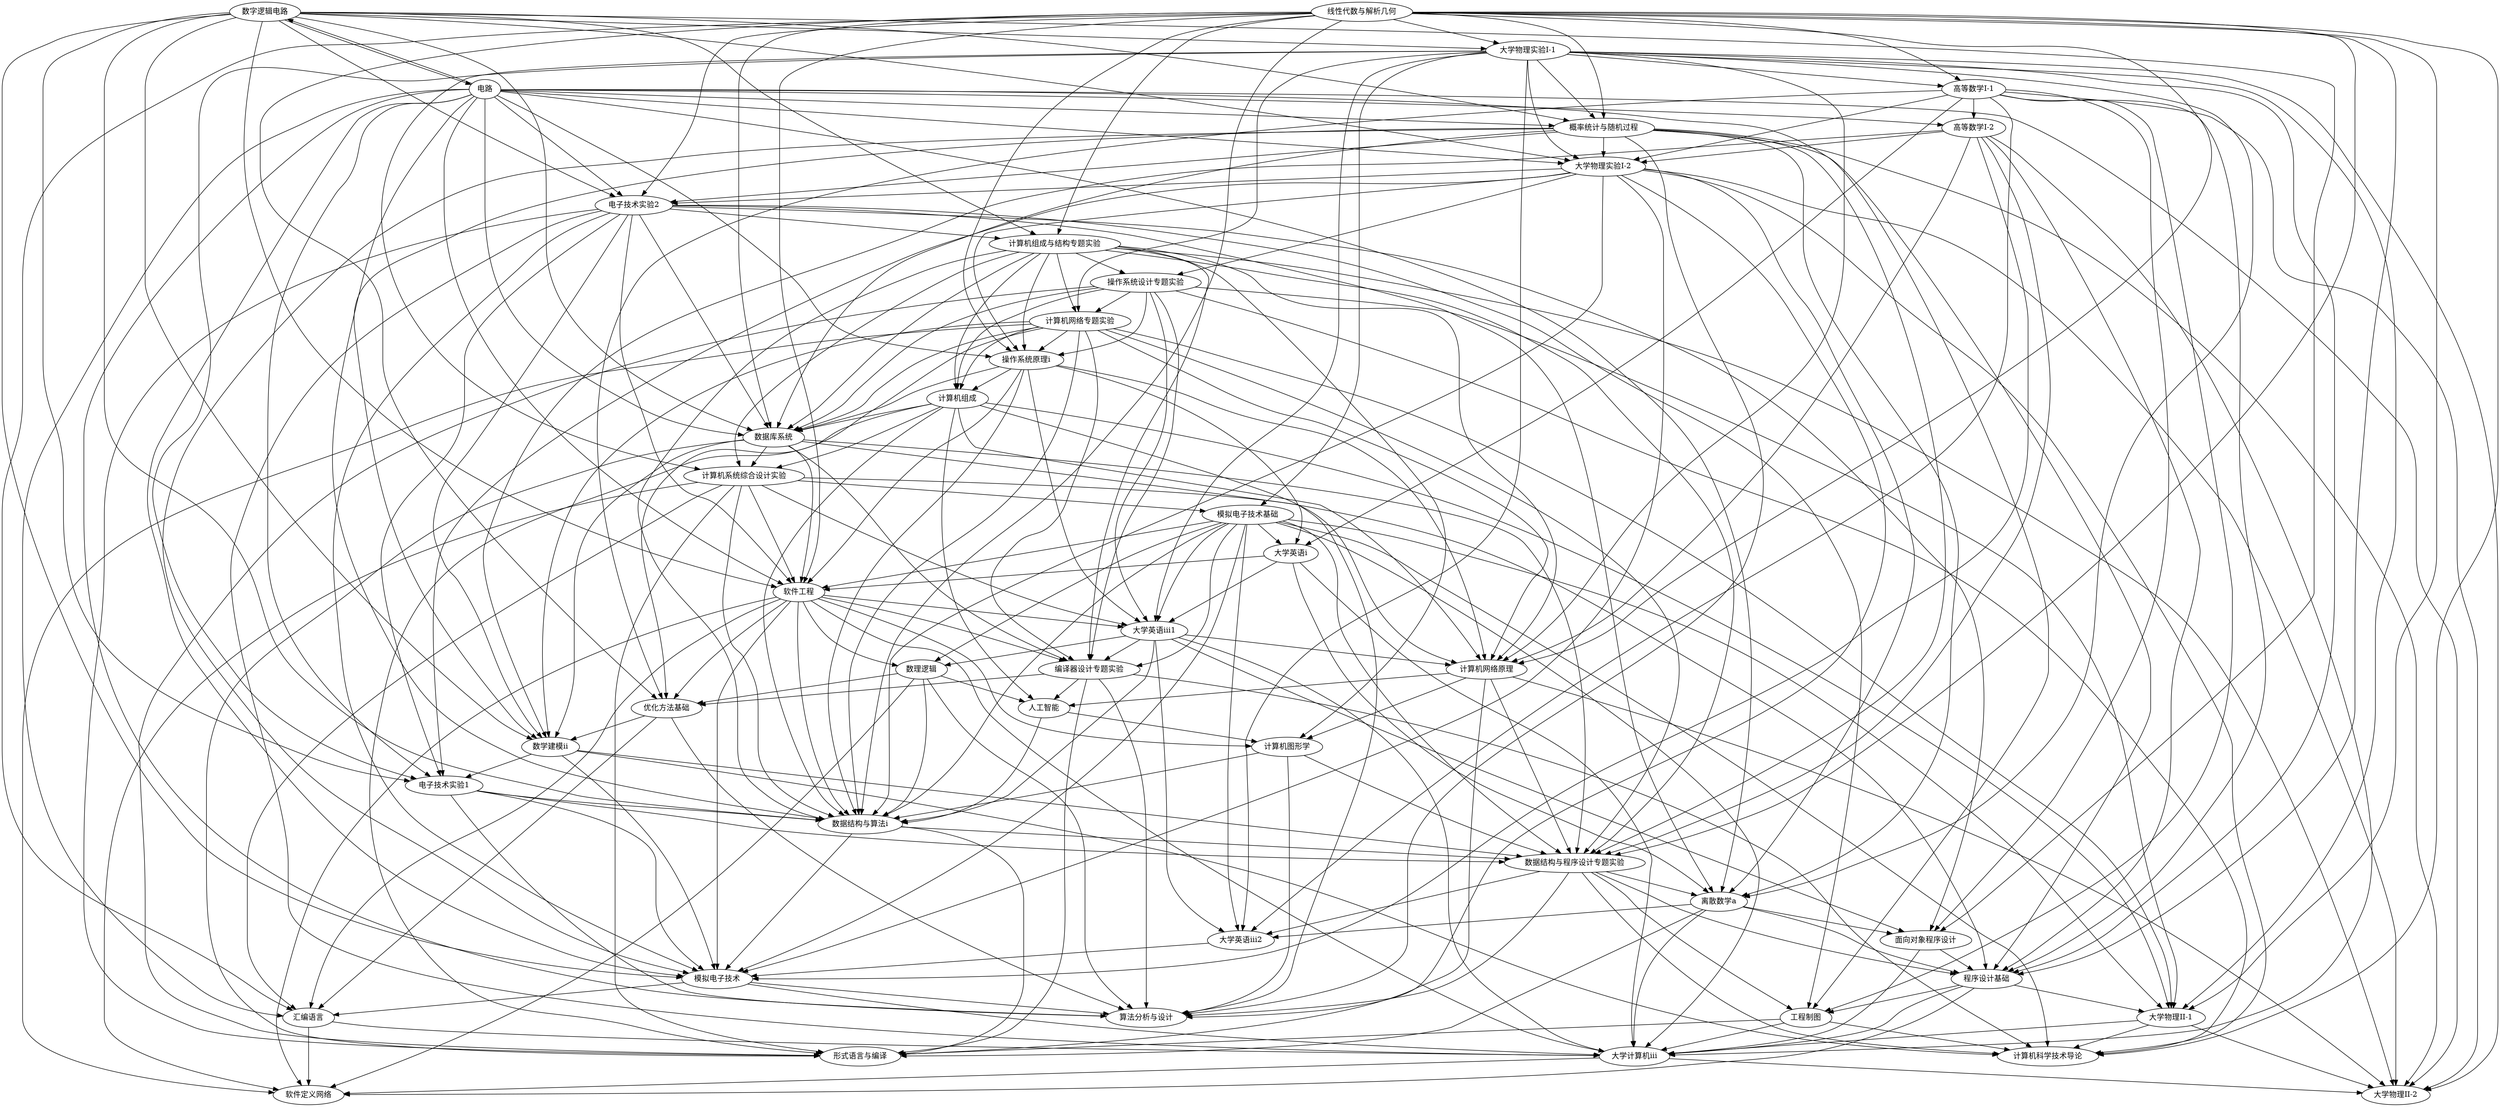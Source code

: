 strict digraph "" {
	人工智能 -> 数据结构与算法i	[weight=1];
	人工智能 -> 计算机图形学	[weight=1];
	优化方法基础 -> 数学建模ii	[weight=1];
	优化方法基础 -> 汇编语言	[weight=1];
	优化方法基础 -> 算法分析与设计	[weight=1];
	"大学物理II-1" -> "大学物理II-2"	[weight=1];
	"大学物理II-1" -> 大学计算机iii	[weight=1];
	"大学物理II-1" -> 计算机科学技术导论	[weight=1];
	"大学物理实验I-1" -> "大学物理II-1"	[weight=1];
	"大学物理实验I-1" -> "大学物理II-2"	[weight=1];
	"大学物理实验I-1" -> "大学物理实验I-2"	[weight=1];
	"大学物理实验I-1" -> 大学英语iii1	[weight=1];
	"大学物理实验I-1" -> 大学英语iii2	[weight=1];
	"大学物理实验I-1" -> 概率统计与随机过程	[weight=1];
	"大学物理实验I-1" -> 模拟电子技术基础	[weight=1];
	"大学物理实验I-1" -> 电子技术实验1	[weight=1];
	"大学物理实验I-1" -> 离散数学a	[weight=1];
	"大学物理实验I-1" -> 程序设计基础	[weight=1];
	"大学物理实验I-1" -> 计算机系统综合设计实验	[weight=1];
	"大学物理实验I-1" -> 计算机网络专题实验	[weight=1];
	"大学物理实验I-1" -> 计算机网络原理	[weight=1];
	"大学物理实验I-1" -> "高等数学I-1"	[weight=1];
	"大学物理实验I-2" -> "大学物理II-2"	[weight=1];
	"大学物理实验I-2" -> 操作系统原理i	[weight=1];
	"大学物理实验I-2" -> 操作系统设计专题实验	[weight=1];
	"大学物理实验I-2" -> 数据结构与算法i	[weight=1];
	"大学物理实验I-2" -> 模拟电子技术	[weight=1];
	"大学物理实验I-2" -> 电子技术实验1	[weight=1];
	"大学物理实验I-2" -> 电子技术实验2	[weight=1];
	"大学物理实验I-2" -> 离散数学a	[weight=1];
	"大学物理实验I-2" -> 算法分析与设计	[weight=1];
	"大学物理实验I-2" -> 计算机科学技术导论	[weight=1];
	大学英语i -> 大学英语iii1	[weight=1];
	大学英语i -> 大学计算机iii	[weight=1];
	大学英语i -> 离散数学a	[weight=1];
	大学英语i -> 软件工程	[weight=1];
	大学英语iii1 -> 大学英语iii2	[weight=1];
	大学英语iii1 -> 大学计算机iii	[weight=1];
	大学英语iii1 -> 数据结构与算法i	[weight=1];
	大学英语iii1 -> 数理逻辑	[weight=1];
	大学英语iii1 -> 编译器设计专题实验	[weight=1];
	大学英语iii1 -> 计算机网络原理	[weight=1];
	大学英语iii1 -> 面向对象程序设计	[weight=1];
	大学英语iii2 -> 模拟电子技术	[weight=1];
	大学计算机iii -> "大学物理II-2"	[weight=1];
	大学计算机iii -> 软件定义网络	[weight=1];
	工程制图 -> 大学计算机iii	[weight=1];
	工程制图 -> 形式语言与编译	[weight=1];
	工程制图 -> 计算机科学技术导论	[weight=1];
	操作系统原理i -> 大学英语i	[weight=1];
	操作系统原理i -> 大学英语iii1	[weight=1];
	操作系统原理i -> 数据库系统	[weight=1];
	操作系统原理i -> 数据结构与算法i	[weight=1];
	操作系统原理i -> 计算机组成	[weight=1];
	操作系统原理i -> 计算机网络原理	[weight=1];
	操作系统原理i -> 软件工程	[weight=1];
	操作系统设计专题实验 -> "大学物理II-1"	[weight=1];
	操作系统设计专题实验 -> 大学英语iii1	[weight=1];
	操作系统设计专题实验 -> 形式语言与编译	[weight=1];
	操作系统设计专题实验 -> 操作系统原理i	[weight=1];
	操作系统设计专题实验 -> 数据库系统	[weight=1];
	操作系统设计专题实验 -> 编译器设计专题实验	[weight=1];
	操作系统设计专题实验 -> 计算机科学技术导论	[weight=1];
	操作系统设计专题实验 -> 计算机组成	[weight=1];
	操作系统设计专题实验 -> 计算机网络专题实验	[weight=1];
	数字逻辑电路 -> "大学物理实验I-1"	[weight=1];
	数字逻辑电路 -> "大学物理实验I-2"	[weight=1];
	数字逻辑电路 -> 数学建模ii	[weight=1];
	数字逻辑电路 -> 数据库系统	[weight=1];
	数字逻辑电路 -> 数据结构与算法i	[weight=1];
	数字逻辑电路 -> 概率统计与随机过程	[weight=1];
	数字逻辑电路 -> 模拟电子技术	[weight=1];
	数字逻辑电路 -> 电子技术实验1	[weight=1];
	数字逻辑电路 -> 电子技术实验2	[weight=1];
	数字逻辑电路 -> 电路	[weight=1];
	数字逻辑电路 -> 计算机组成与结构专题实验	[weight=1];
	数字逻辑电路 -> 软件工程	[weight=1];
	数字逻辑电路 -> 面向对象程序设计	[weight=1];
	数学建模ii -> 数据结构与程序设计专题实验	[weight=1];
	数学建模ii -> 模拟电子技术	[weight=1];
	数学建模ii -> 电子技术实验1	[weight=1];
	数学建模ii -> 计算机科学技术导论	[weight=1];
	数据库系统 -> 形式语言与编译	[weight=1];
	数据库系统 -> 数学建模ii	[weight=1];
	数据库系统 -> 数据结构与程序设计专题实验	[weight=1];
	数据库系统 -> 编译器设计专题实验	[weight=1];
	数据库系统 -> 计算机系统综合设计实验	[weight=1];
	数据库系统 -> 计算机网络原理	[weight=1];
	数据库系统 -> 软件工程	[weight=1];
	数据结构与程序设计专题实验 -> 大学英语iii2	[weight=1];
	数据结构与程序设计专题实验 -> 工程制图	[weight=1];
	数据结构与程序设计专题实验 -> 离散数学a	[weight=1];
	数据结构与程序设计专题实验 -> 程序设计基础	[weight=1];
	数据结构与程序设计专题实验 -> 算法分析与设计	[weight=1];
	数据结构与程序设计专题实验 -> 计算机科学技术导论	[weight=1];
	数据结构与算法i -> 形式语言与编译	[weight=1];
	数据结构与算法i -> 数据结构与程序设计专题实验	[weight=1];
	数据结构与算法i -> 模拟电子技术	[weight=1];
	数理逻辑 -> 人工智能	[weight=1];
	数理逻辑 -> 优化方法基础	[weight=1];
	数理逻辑 -> 数据结构与算法i	[weight=1];
	数理逻辑 -> 算法分析与设计	[weight=1];
	数理逻辑 -> 软件定义网络	[weight=1];
	概率统计与随机过程 -> "大学物理II-2"	[weight=1];
	概率统计与随机过程 -> "大学物理实验I-2"	[weight=1];
	概率统计与随机过程 -> 数学建模ii	[weight=1];
	概率统计与随机过程 -> 数据库系统	[weight=1];
	概率统计与随机过程 -> 数据结构与程序设计专题实验	[weight=1];
	概率统计与随机过程 -> 模拟电子技术	[weight=1];
	概率统计与随机过程 -> 电子技术实验2	[weight=1];
	概率统计与随机过程 -> 离散数学a	[weight=1];
	概率统计与随机过程 -> 程序设计基础	[weight=1];
	概率统计与随机过程 -> 算法分析与设计	[weight=1];
	模拟电子技术 -> 大学计算机iii	[weight=1];
	模拟电子技术 -> 汇编语言	[weight=1];
	模拟电子技术 -> 算法分析与设计	[weight=1];
	模拟电子技术基础 -> "大学物理II-1"	[weight=1];
	模拟电子技术基础 -> 大学英语i	[weight=1];
	模拟电子技术基础 -> 大学英语iii1	[weight=1];
	模拟电子技术基础 -> 大学英语iii2	[weight=1];
	模拟电子技术基础 -> 大学计算机iii	[weight=1];
	模拟电子技术基础 -> 数据结构与程序设计专题实验	[weight=1];
	模拟电子技术基础 -> 数据结构与算法i	[weight=1];
	模拟电子技术基础 -> 数理逻辑	[weight=1];
	模拟电子技术基础 -> 模拟电子技术	[weight=1];
	模拟电子技术基础 -> 编译器设计专题实验	[weight=1];
	模拟电子技术基础 -> 计算机科学技术导论	[weight=1];
	模拟电子技术基础 -> 软件工程	[weight=1];
	汇编语言 -> 大学计算机iii	[weight=1];
	汇编语言 -> 软件定义网络	[weight=1];
	电子技术实验1 -> 数据结构与程序设计专题实验	[weight=1];
	电子技术实验1 -> 数据结构与算法i	[weight=1];
	电子技术实验1 -> 模拟电子技术	[weight=1];
	电子技术实验1 -> 算法分析与设计	[weight=1];
	电子技术实验2 -> 大学计算机iii	[weight=1];
	电子技术实验2 -> 工程制图	[weight=1];
	电子技术实验2 -> 形式语言与编译	[weight=1];
	电子技术实验2 -> 数学建模ii	[weight=1];
	电子技术实验2 -> 数据库系统	[weight=1];
	电子技术实验2 -> 模拟电子技术	[weight=1];
	电子技术实验2 -> 电子技术实验1	[weight=1];
	电子技术实验2 -> 离散数学a	[weight=1];
	电子技术实验2 -> 计算机组成与结构专题实验	[weight=1];
	电子技术实验2 -> 软件工程	[weight=1];
	电子技术实验2 -> 面向对象程序设计	[weight=1];
	电路 -> "大学物理II-2"	[weight=1];
	电路 -> "大学物理实验I-2"	[weight=1];
	电路 -> 工程制图	[weight=1];
	电路 -> 操作系统原理i	[weight=1];
	电路 -> 数字逻辑电路	[weight=1];
	电路 -> 数据库系统	[weight=1];
	电路 -> 数据结构与算法i	[weight=1];
	电路 -> 概率统计与随机过程	[weight=1];
	电路 -> 模拟电子技术	[weight=1];
	电路 -> 汇编语言	[weight=1];
	电路 -> 电子技术实验1	[weight=1];
	电路 -> 电子技术实验2	[weight=1];
	电路 -> 离散数学a	[weight=1];
	电路 -> 算法分析与设计	[weight=1];
	电路 -> 软件工程	[weight=1];
	电路 -> "高等数学I-2"	[weight=1];
	离散数学a -> 大学英语iii2	[weight=1];
	离散数学a -> 大学计算机iii	[weight=1];
	离散数学a -> 形式语言与编译	[weight=1];
	离散数学a -> 程序设计基础	[weight=1];
	离散数学a -> 面向对象程序设计	[weight=1];
	程序设计基础 -> "大学物理II-1"	[weight=1];
	程序设计基础 -> 大学计算机iii	[weight=1];
	程序设计基础 -> 工程制图	[weight=1];
	程序设计基础 -> 软件定义网络	[weight=1];
	线性代数与解析几何 -> 优化方法基础	[weight=1];
	线性代数与解析几何 -> "大学物理II-1"	[weight=1];
	线性代数与解析几何 -> "大学物理实验I-1"	[weight=1];
	线性代数与解析几何 -> 操作系统原理i	[weight=1];
	线性代数与解析几何 -> 数据库系统	[weight=1];
	线性代数与解析几何 -> 数据结构与程序设计专题实验	[weight=1];
	线性代数与解析几何 -> 数据结构与算法i	[weight=1];
	线性代数与解析几何 -> 概率统计与随机过程	[weight=1];
	线性代数与解析几何 -> 汇编语言	[weight=1];
	线性代数与解析几何 -> 电子技术实验2	[weight=1];
	线性代数与解析几何 -> 程序设计基础	[weight=1];
	线性代数与解析几何 -> 计算机科学技术导论	[weight=1];
	线性代数与解析几何 -> 计算机组成与结构专题实验	[weight=1];
	线性代数与解析几何 -> 计算机网络原理	[weight=1];
	线性代数与解析几何 -> 软件工程	[weight=1];
	线性代数与解析几何 -> "高等数学I-1"	[weight=1];
	编译器设计专题实验 -> 人工智能	[weight=1];
	编译器设计专题实验 -> 优化方法基础	[weight=1];
	编译器设计专题实验 -> 形式语言与编译	[weight=1];
	编译器设计专题实验 -> 算法分析与设计	[weight=1];
	编译器设计专题实验 -> 计算机科学技术导论	[weight=1];
	计算机图形学 -> 数据结构与程序设计专题实验	[weight=1];
	计算机图形学 -> 数据结构与算法i	[weight=1];
	计算机图形学 -> 算法分析与设计	[weight=1];
	计算机系统综合设计实验 -> 大学英语iii1	[weight=1];
	计算机系统综合设计实验 -> 形式语言与编译	[weight=1];
	计算机系统综合设计实验 -> 数据结构与算法i	[weight=1];
	计算机系统综合设计实验 -> 模拟电子技术基础	[weight=1];
	计算机系统综合设计实验 -> 汇编语言	[weight=1];
	计算机系统综合设计实验 -> 程序设计基础	[weight=1];
	计算机系统综合设计实验 -> 软件定义网络	[weight=1];
	计算机系统综合设计实验 -> 软件工程	[weight=1];
	计算机组成 -> 人工智能	[weight=1];
	计算机组成 -> "大学物理II-1"	[weight=1];
	计算机组成 -> 形式语言与编译	[weight=1];
	计算机组成 -> 数据库系统	[weight=1];
	计算机组成 -> 数据结构与算法i	[weight=1];
	计算机组成 -> 算法分析与设计	[weight=1];
	计算机组成 -> 计算机系统综合设计实验	[weight=1];
	计算机组成 -> 计算机网络原理	[weight=1];
	计算机组成与结构专题实验 -> "大学物理II-2"	[weight=1];
	计算机组成与结构专题实验 -> 操作系统原理i	[weight=1];
	计算机组成与结构专题实验 -> 操作系统设计专题实验	[weight=1];
	计算机组成与结构专题实验 -> 数据库系统	[weight=1];
	计算机组成与结构专题实验 -> 数据结构与程序设计专题实验	[weight=1];
	计算机组成与结构专题实验 -> 数据结构与算法i	[weight=1];
	计算机组成与结构专题实验 -> 编译器设计专题实验	[weight=1];
	计算机组成与结构专题实验 -> 计算机图形学	[weight=1];
	计算机组成与结构专题实验 -> 计算机系统综合设计实验	[weight=1];
	计算机组成与结构专题实验 -> 计算机组成	[weight=1];
	计算机组成与结构专题实验 -> 计算机网络专题实验	[weight=1];
	计算机组成与结构专题实验 -> 计算机网络原理	[weight=1];
	计算机网络专题实验 -> 优化方法基础	[weight=1];
	计算机网络专题实验 -> "大学物理II-1"	[weight=1];
	计算机网络专题实验 -> 操作系统原理i	[weight=1];
	计算机网络专题实验 -> 数学建模ii	[weight=1];
	计算机网络专题实验 -> 数据库系统	[weight=1];
	计算机网络专题实验 -> 数据结构与程序设计专题实验	[weight=1];
	计算机网络专题实验 -> 数据结构与算法i	[weight=1];
	计算机网络专题实验 -> 编译器设计专题实验	[weight=1];
	计算机网络专题实验 -> 计算机组成	[weight=1];
	计算机网络专题实验 -> 计算机网络原理	[weight=1];
	计算机网络专题实验 -> 软件定义网络	[weight=1];
	计算机网络原理 -> 人工智能	[weight=1];
	计算机网络原理 -> "大学物理II-2"	[weight=1];
	计算机网络原理 -> 形式语言与编译	[weight=1];
	计算机网络原理 -> 数据结构与程序设计专题实验	[weight=1];
	计算机网络原理 -> 计算机图形学	[weight=1];
	软件工程 -> 优化方法基础	[weight=1];
	软件工程 -> 大学英语iii1	[weight=1];
	软件工程 -> 大学计算机iii	[weight=1];
	软件工程 -> 数据结构与算法i	[weight=1];
	软件工程 -> 数理逻辑	[weight=1];
	软件工程 -> 模拟电子技术	[weight=1];
	软件工程 -> 汇编语言	[weight=1];
	软件工程 -> 编译器设计专题实验	[weight=1];
	软件工程 -> 计算机图形学	[weight=1];
	软件工程 -> 软件定义网络	[weight=1];
	面向对象程序设计 -> 大学计算机iii	[weight=1];
	面向对象程序设计 -> 程序设计基础	[weight=1];
	"高等数学I-1" -> 优化方法基础	[weight=1];
	"高等数学I-1" -> "大学物理II-2"	[weight=1];
	"高等数学I-1" -> "大学物理实验I-2"	[weight=1];
	"高等数学I-1" -> 大学英语i	[weight=1];
	"高等数学I-1" -> 大学英语iii2	[weight=1];
	"高等数学I-1" -> 工程制图	[weight=1];
	"高等数学I-1" -> 程序设计基础	[weight=1];
	"高等数学I-1" -> 面向对象程序设计	[weight=1];
	"高等数学I-1" -> "高等数学I-2"	[weight=1];
	"高等数学I-2" -> "大学物理实验I-2"	[weight=1];
	"高等数学I-2" -> 大学计算机iii	[weight=1];
	"高等数学I-2" -> 数学建模ii	[weight=1];
	"高等数学I-2" -> 数据结构与程序设计专题实验	[weight=1];
	"高等数学I-2" -> 模拟电子技术	[weight=1];
	"高等数学I-2" -> 程序设计基础	[weight=1];
	"高等数学I-2" -> 计算机网络原理	[weight=1];
}
